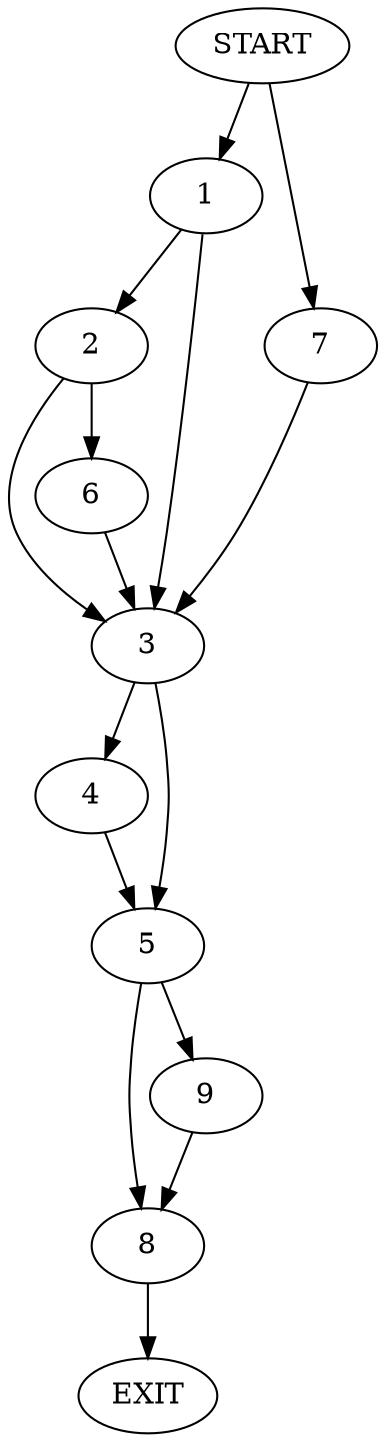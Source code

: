 digraph {
0 [label="START"]
10 [label="EXIT"]
0 -> 1
1 -> 2
1 -> 3
3 -> 4
3 -> 5
2 -> 6
2 -> 3
6 -> 3
0 -> 7
7 -> 3
5 -> 8
5 -> 9
4 -> 5
8 -> 10
9 -> 8
}
